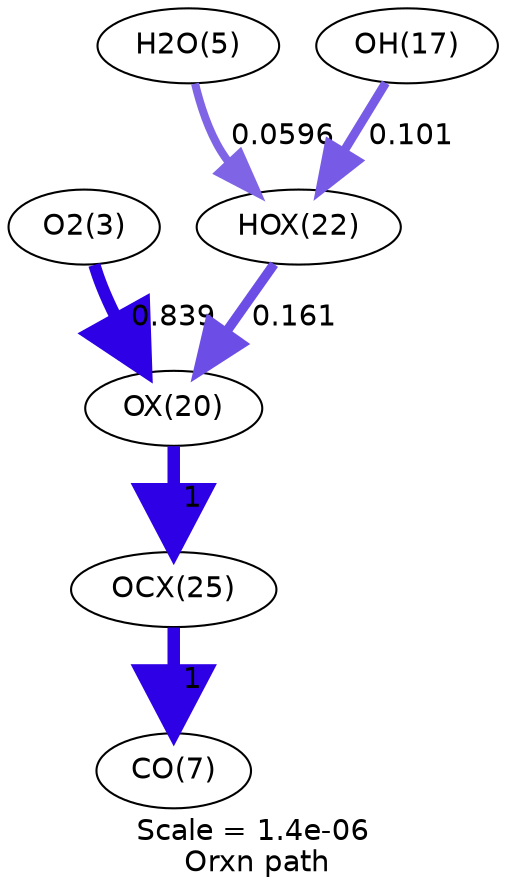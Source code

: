 digraph reaction_paths {
center=1;
s4 -> s24[fontname="Helvetica", penwidth=5.87, arrowsize=2.93, color="0.7, 1.34, 0.9"
, label=" 0.839"];
s26 -> s24[fontname="Helvetica", penwidth=4.62, arrowsize=2.31, color="0.7, 0.661, 0.9"
, label=" 0.161"];
s24 -> s29[fontname="Helvetica", penwidth=6, arrowsize=3, color="0.7, 1.5, 0.9"
, label=" 1"];
s6 -> s26[fontname="Helvetica", penwidth=3.87, arrowsize=1.94, color="0.7, 0.56, 0.9"
, label=" 0.0596"];
s18 -> s26[fontname="Helvetica", penwidth=4.27, arrowsize=2.13, color="0.7, 0.601, 0.9"
, label=" 0.101"];
s29 -> s8[fontname="Helvetica", penwidth=6, arrowsize=3, color="0.7, 1.5, 0.9"
, label=" 1"];
s4 [ fontname="Helvetica", label="O2(3)"];
s6 [ fontname="Helvetica", label="H2O(5)"];
s8 [ fontname="Helvetica", label="CO(7)"];
s18 [ fontname="Helvetica", label="OH(17)"];
s24 [ fontname="Helvetica", label="OX(20)"];
s26 [ fontname="Helvetica", label="HOX(22)"];
s29 [ fontname="Helvetica", label="OCX(25)"];
 label = "Scale = 1.4e-06\l Orxn path";
 fontname = "Helvetica";
}
